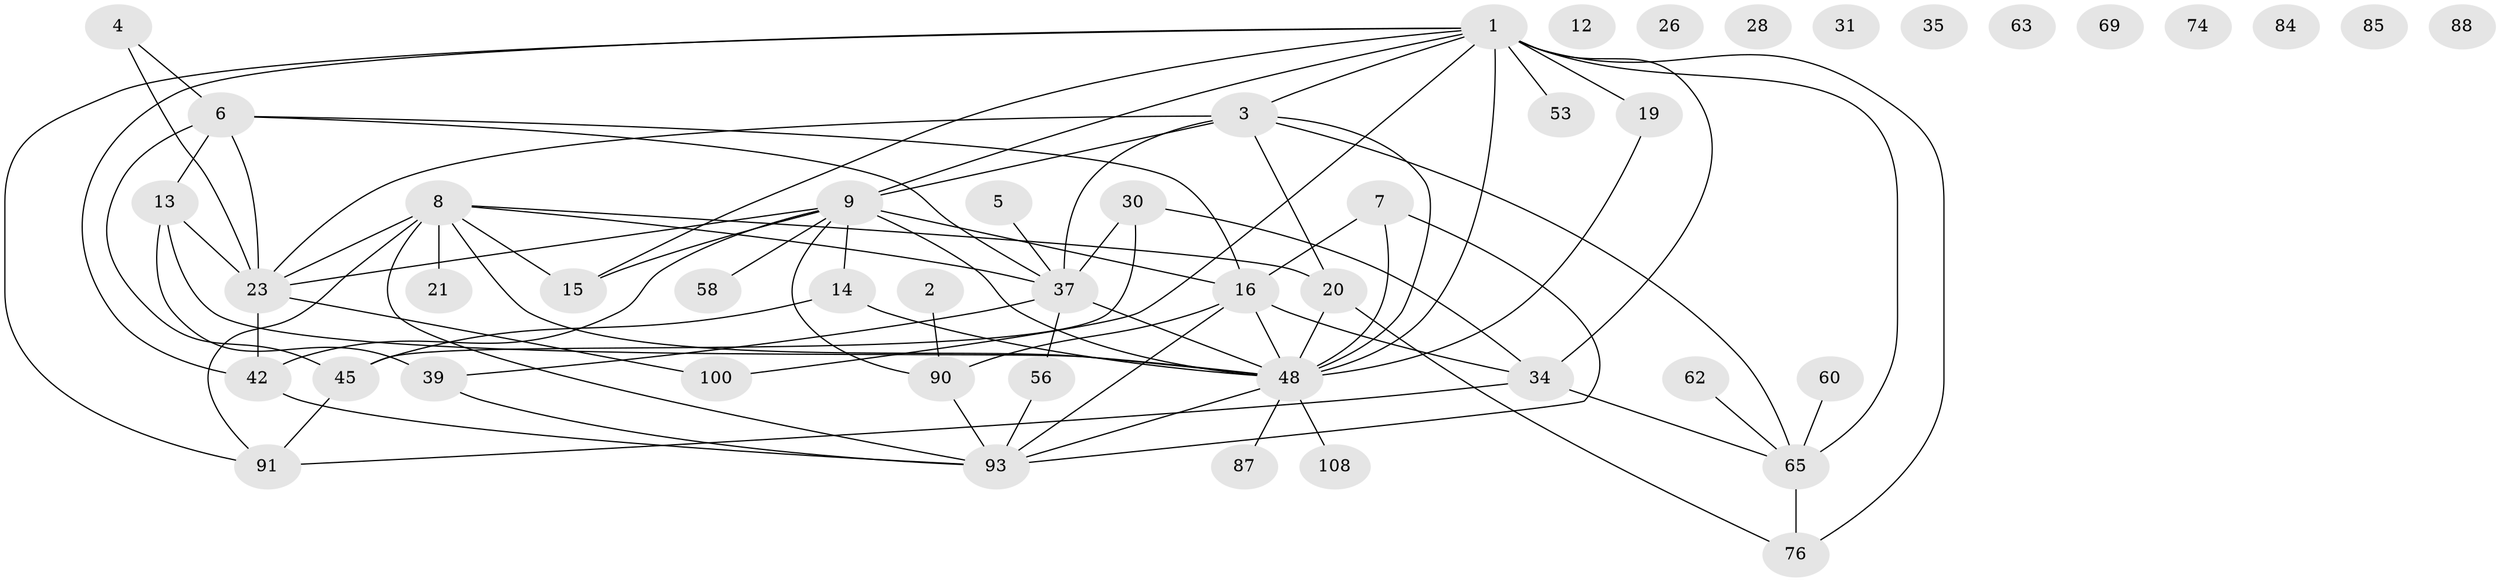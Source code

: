 // original degree distribution, {5: 0.10833333333333334, 1: 0.16666666666666666, 3: 0.175, 2: 0.23333333333333334, 4: 0.175, 0: 0.08333333333333333, 7: 0.016666666666666666, 6: 0.041666666666666664}
// Generated by graph-tools (version 1.1) at 2025/16/03/04/25 18:16:29]
// undirected, 48 vertices, 79 edges
graph export_dot {
graph [start="1"]
  node [color=gray90,style=filled];
  1 [super="+27+17+11"];
  2;
  3 [super="+77+22+47"];
  4;
  5;
  6 [super="+102+50+112+103"];
  7 [super="+33"];
  8 [super="+79+43"];
  9 [super="+61+82+10"];
  12;
  13 [super="+32"];
  14 [super="+51"];
  15 [super="+18"];
  16 [super="+36"];
  19 [super="+66"];
  20 [super="+49+29"];
  21;
  23 [super="+52+38+24"];
  26 [super="+89"];
  28;
  30 [super="+40"];
  31;
  34 [super="+70"];
  35;
  37 [super="+44+75+95"];
  39 [super="+68+73"];
  42 [super="+92+109"];
  45 [super="+80"];
  48 [super="+107+57"];
  53;
  56;
  58;
  60 [super="+98+81"];
  62;
  63;
  65 [super="+111+67"];
  69;
  74;
  76 [super="+83"];
  84;
  85;
  87;
  88;
  90 [super="+116+119"];
  91;
  93 [super="+106"];
  100;
  108;
  1 -- 19;
  1 -- 65;
  1 -- 42 [weight=2];
  1 -- 76;
  1 -- 91;
  1 -- 100;
  1 -- 34;
  1 -- 48 [weight=4];
  1 -- 3 [weight=2];
  1 -- 53;
  1 -- 15;
  1 -- 9;
  2 -- 90;
  3 -- 37;
  3 -- 48 [weight=2];
  3 -- 20;
  3 -- 9;
  3 -- 65;
  3 -- 23;
  4 -- 6;
  4 -- 23;
  5 -- 37;
  6 -- 45;
  6 -- 13;
  6 -- 37;
  6 -- 16;
  6 -- 23;
  7 -- 93;
  7 -- 48;
  7 -- 16;
  8 -- 21;
  8 -- 93 [weight=2];
  8 -- 15;
  8 -- 23;
  8 -- 48;
  8 -- 20;
  8 -- 37;
  8 -- 91;
  9 -- 48 [weight=3];
  9 -- 90;
  9 -- 58;
  9 -- 42;
  9 -- 14;
  9 -- 16 [weight=2];
  9 -- 15;
  9 -- 23 [weight=2];
  13 -- 48;
  13 -- 39;
  13 -- 23;
  14 -- 45;
  14 -- 48;
  16 -- 48;
  16 -- 34;
  16 -- 90;
  16 -- 93;
  19 -- 48;
  20 -- 48 [weight=2];
  20 -- 76;
  23 -- 42;
  23 -- 100;
  30 -- 37;
  30 -- 34;
  30 -- 45;
  34 -- 65;
  34 -- 91;
  37 -- 56;
  37 -- 48;
  37 -- 39;
  39 -- 93;
  42 -- 93;
  45 -- 91;
  48 -- 87;
  48 -- 108;
  48 -- 93 [weight=2];
  56 -- 93;
  60 -- 65 [weight=2];
  62 -- 65;
  65 -- 76;
  90 -- 93;
}
